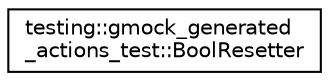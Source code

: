 digraph "Graphical Class Hierarchy"
{
  edge [fontname="Helvetica",fontsize="10",labelfontname="Helvetica",labelfontsize="10"];
  node [fontname="Helvetica",fontsize="10",shape=record];
  rankdir="LR";
  Node1 [label="testing::gmock_generated\l_actions_test::BoolResetter",height=0.2,width=0.4,color="black", fillcolor="white", style="filled",URL="$classtesting_1_1gmock__generated__actions__test_1_1_bool_resetter.html"];
}
